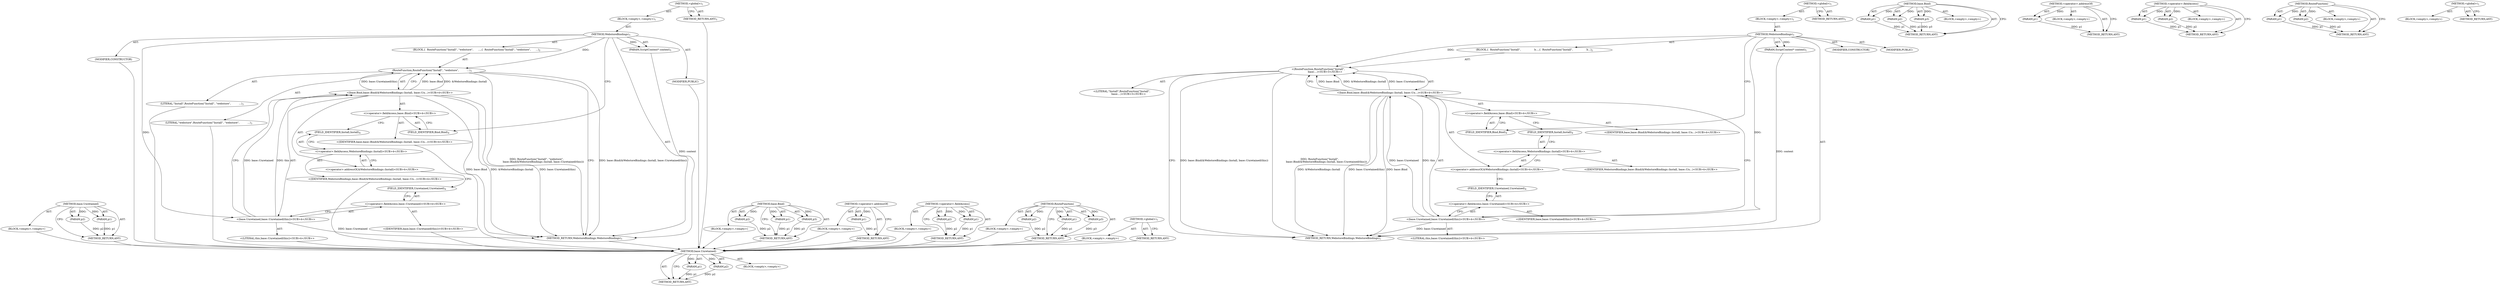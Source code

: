 digraph "&lt;global&gt;" {
vulnerable_71 [label=<(METHOD,base.Unretained)>];
vulnerable_72 [label=<(PARAM,p1)>];
vulnerable_73 [label=<(PARAM,p2)>];
vulnerable_74 [label=<(BLOCK,&lt;empty&gt;,&lt;empty&gt;)>];
vulnerable_75 [label=<(METHOD_RETURN,ANY)>];
vulnerable_6 [label=<(METHOD,&lt;global&gt;)<SUB>1</SUB>>];
vulnerable_7 [label=<(BLOCK,&lt;empty&gt;,&lt;empty&gt;)<SUB>1</SUB>>];
vulnerable_8 [label=<(METHOD,WebstoreBindings)<SUB>1</SUB>>];
vulnerable_9 [label=<(PARAM,ScriptContext* context)<SUB>1</SUB>>];
vulnerable_10 [label=<(BLOCK,{
  RouteFunction(&quot;Install&quot;,
                 b...,{
  RouteFunction(&quot;Install&quot;,
                 b...)<SUB>2</SUB>>];
vulnerable_11 [label="<(RouteFunction,RouteFunction(&quot;Install&quot;,
                 base:...)<SUB>3</SUB>>"];
vulnerable_12 [label="<(LITERAL,&quot;Install&quot;,RouteFunction(&quot;Install&quot;,
                 base:...)<SUB>3</SUB>>"];
vulnerable_13 [label="<(base.Bind,base::Bind(&amp;WebstoreBindings::Install, base::Un...)<SUB>4</SUB>>"];
vulnerable_14 [label="<(&lt;operator&gt;.fieldAccess,base::Bind)<SUB>4</SUB>>"];
vulnerable_15 [label="<(IDENTIFIER,base,base::Bind(&amp;WebstoreBindings::Install, base::Un...)<SUB>4</SUB>>"];
vulnerable_16 [label=<(FIELD_IDENTIFIER,Bind,Bind)<SUB>4</SUB>>];
vulnerable_17 [label="<(&lt;operator&gt;.addressOf,&amp;WebstoreBindings::Install)<SUB>4</SUB>>"];
vulnerable_18 [label="<(&lt;operator&gt;.fieldAccess,WebstoreBindings::Install)<SUB>4</SUB>>"];
vulnerable_19 [label="<(IDENTIFIER,WebstoreBindings,base::Bind(&amp;WebstoreBindings::Install, base::Un...)<SUB>4</SUB>>"];
vulnerable_20 [label=<(FIELD_IDENTIFIER,Install,Install)<SUB>4</SUB>>];
vulnerable_21 [label="<(base.Unretained,base::Unretained(this))<SUB>4</SUB>>"];
vulnerable_22 [label="<(&lt;operator&gt;.fieldAccess,base::Unretained)<SUB>4</SUB>>"];
vulnerable_23 [label="<(IDENTIFIER,base,base::Unretained(this))<SUB>4</SUB>>"];
vulnerable_24 [label=<(FIELD_IDENTIFIER,Unretained,Unretained)<SUB>4</SUB>>];
vulnerable_25 [label="<(LITERAL,this,base::Unretained(this))<SUB>4</SUB>>"];
vulnerable_26 [label=<(MODIFIER,CONSTRUCTOR)>];
vulnerable_27 [label=<(MODIFIER,PUBLIC)>];
vulnerable_28 [label=<(METHOD_RETURN,WebstoreBindings.WebstoreBindings)<SUB>1</SUB>>];
vulnerable_30 [label=<(METHOD_RETURN,ANY)<SUB>1</SUB>>];
vulnerable_56 [label=<(METHOD,base.Bind)>];
vulnerable_57 [label=<(PARAM,p1)>];
vulnerable_58 [label=<(PARAM,p2)>];
vulnerable_59 [label=<(PARAM,p3)>];
vulnerable_60 [label=<(BLOCK,&lt;empty&gt;,&lt;empty&gt;)>];
vulnerable_61 [label=<(METHOD_RETURN,ANY)>];
vulnerable_67 [label=<(METHOD,&lt;operator&gt;.addressOf)>];
vulnerable_68 [label=<(PARAM,p1)>];
vulnerable_69 [label=<(BLOCK,&lt;empty&gt;,&lt;empty&gt;)>];
vulnerable_70 [label=<(METHOD_RETURN,ANY)>];
vulnerable_62 [label=<(METHOD,&lt;operator&gt;.fieldAccess)>];
vulnerable_63 [label=<(PARAM,p1)>];
vulnerable_64 [label=<(PARAM,p2)>];
vulnerable_65 [label=<(BLOCK,&lt;empty&gt;,&lt;empty&gt;)>];
vulnerable_66 [label=<(METHOD_RETURN,ANY)>];
vulnerable_51 [label=<(METHOD,RouteFunction)>];
vulnerable_52 [label=<(PARAM,p1)>];
vulnerable_53 [label=<(PARAM,p2)>];
vulnerable_54 [label=<(BLOCK,&lt;empty&gt;,&lt;empty&gt;)>];
vulnerable_55 [label=<(METHOD_RETURN,ANY)>];
vulnerable_45 [label=<(METHOD,&lt;global&gt;)<SUB>1</SUB>>];
vulnerable_46 [label=<(BLOCK,&lt;empty&gt;,&lt;empty&gt;)>];
vulnerable_47 [label=<(METHOD_RETURN,ANY)>];
fixed_75 [label=<(METHOD,base.Unretained)>];
fixed_76 [label=<(PARAM,p1)>];
fixed_77 [label=<(PARAM,p2)>];
fixed_78 [label=<(BLOCK,&lt;empty&gt;,&lt;empty&gt;)>];
fixed_79 [label=<(METHOD_RETURN,ANY)>];
fixed_6 [label=<(METHOD,&lt;global&gt;)<SUB>1</SUB>>];
fixed_7 [label=<(BLOCK,&lt;empty&gt;,&lt;empty&gt;)<SUB>1</SUB>>];
fixed_8 [label=<(METHOD,WebstoreBindings)<SUB>1</SUB>>];
fixed_9 [label=<(PARAM,ScriptContext* context)<SUB>1</SUB>>];
fixed_10 [label=<(BLOCK,{
  RouteFunction(&quot;Install&quot;, &quot;webstore&quot;,
      ...,{
  RouteFunction(&quot;Install&quot;, &quot;webstore&quot;,
      ...)<SUB>2</SUB>>];
fixed_11 [label=<(RouteFunction,RouteFunction(&quot;Install&quot;, &quot;webstore&quot;,
          ...)<SUB>3</SUB>>];
fixed_12 [label=<(LITERAL,&quot;Install&quot;,RouteFunction(&quot;Install&quot;, &quot;webstore&quot;,
          ...)<SUB>3</SUB>>];
fixed_13 [label=<(LITERAL,&quot;webstore&quot;,RouteFunction(&quot;Install&quot;, &quot;webstore&quot;,
          ...)<SUB>3</SUB>>];
fixed_14 [label="<(base.Bind,base::Bind(&amp;WebstoreBindings::Install, base::Un...)<SUB>4</SUB>>"];
fixed_15 [label="<(&lt;operator&gt;.fieldAccess,base::Bind)<SUB>4</SUB>>"];
fixed_16 [label="<(IDENTIFIER,base,base::Bind(&amp;WebstoreBindings::Install, base::Un...)<SUB>4</SUB>>"];
fixed_17 [label=<(FIELD_IDENTIFIER,Bind,Bind)<SUB>4</SUB>>];
fixed_18 [label="<(&lt;operator&gt;.addressOf,&amp;WebstoreBindings::Install)<SUB>4</SUB>>"];
fixed_19 [label="<(&lt;operator&gt;.fieldAccess,WebstoreBindings::Install)<SUB>4</SUB>>"];
fixed_20 [label="<(IDENTIFIER,WebstoreBindings,base::Bind(&amp;WebstoreBindings::Install, base::Un...)<SUB>4</SUB>>"];
fixed_21 [label=<(FIELD_IDENTIFIER,Install,Install)<SUB>4</SUB>>];
fixed_22 [label="<(base.Unretained,base::Unretained(this))<SUB>4</SUB>>"];
fixed_23 [label="<(&lt;operator&gt;.fieldAccess,base::Unretained)<SUB>4</SUB>>"];
fixed_24 [label="<(IDENTIFIER,base,base::Unretained(this))<SUB>4</SUB>>"];
fixed_25 [label=<(FIELD_IDENTIFIER,Unretained,Unretained)<SUB>4</SUB>>];
fixed_26 [label="<(LITERAL,this,base::Unretained(this))<SUB>4</SUB>>"];
fixed_27 [label=<(MODIFIER,CONSTRUCTOR)>];
fixed_28 [label=<(MODIFIER,PUBLIC)>];
fixed_29 [label=<(METHOD_RETURN,WebstoreBindings.WebstoreBindings)<SUB>1</SUB>>];
fixed_31 [label=<(METHOD_RETURN,ANY)<SUB>1</SUB>>];
fixed_60 [label=<(METHOD,base.Bind)>];
fixed_61 [label=<(PARAM,p1)>];
fixed_62 [label=<(PARAM,p2)>];
fixed_63 [label=<(PARAM,p3)>];
fixed_64 [label=<(BLOCK,&lt;empty&gt;,&lt;empty&gt;)>];
fixed_65 [label=<(METHOD_RETURN,ANY)>];
fixed_71 [label=<(METHOD,&lt;operator&gt;.addressOf)>];
fixed_72 [label=<(PARAM,p1)>];
fixed_73 [label=<(BLOCK,&lt;empty&gt;,&lt;empty&gt;)>];
fixed_74 [label=<(METHOD_RETURN,ANY)>];
fixed_66 [label=<(METHOD,&lt;operator&gt;.fieldAccess)>];
fixed_67 [label=<(PARAM,p1)>];
fixed_68 [label=<(PARAM,p2)>];
fixed_69 [label=<(BLOCK,&lt;empty&gt;,&lt;empty&gt;)>];
fixed_70 [label=<(METHOD_RETURN,ANY)>];
fixed_54 [label=<(METHOD,RouteFunction)>];
fixed_55 [label=<(PARAM,p1)>];
fixed_56 [label=<(PARAM,p2)>];
fixed_57 [label=<(PARAM,p3)>];
fixed_58 [label=<(BLOCK,&lt;empty&gt;,&lt;empty&gt;)>];
fixed_59 [label=<(METHOD_RETURN,ANY)>];
fixed_48 [label=<(METHOD,&lt;global&gt;)<SUB>1</SUB>>];
fixed_49 [label=<(BLOCK,&lt;empty&gt;,&lt;empty&gt;)>];
fixed_50 [label=<(METHOD_RETURN,ANY)>];
vulnerable_71 -> vulnerable_72  [key=0, label="AST: "];
vulnerable_71 -> vulnerable_72  [key=1, label="DDG: "];
vulnerable_71 -> vulnerable_74  [key=0, label="AST: "];
vulnerable_71 -> vulnerable_73  [key=0, label="AST: "];
vulnerable_71 -> vulnerable_73  [key=1, label="DDG: "];
vulnerable_71 -> vulnerable_75  [key=0, label="AST: "];
vulnerable_71 -> vulnerable_75  [key=1, label="CFG: "];
vulnerable_72 -> vulnerable_75  [key=0, label="DDG: p1"];
vulnerable_73 -> vulnerable_75  [key=0, label="DDG: p2"];
vulnerable_6 -> vulnerable_7  [key=0, label="AST: "];
vulnerable_6 -> vulnerable_30  [key=0, label="AST: "];
vulnerable_6 -> vulnerable_30  [key=1, label="CFG: "];
vulnerable_7 -> vulnerable_8  [key=0, label="AST: "];
vulnerable_8 -> vulnerable_9  [key=0, label="AST: "];
vulnerable_8 -> vulnerable_9  [key=1, label="DDG: "];
vulnerable_8 -> vulnerable_10  [key=0, label="AST: "];
vulnerable_8 -> vulnerable_26  [key=0, label="AST: "];
vulnerable_8 -> vulnerable_27  [key=0, label="AST: "];
vulnerable_8 -> vulnerable_28  [key=0, label="AST: "];
vulnerable_8 -> vulnerable_16  [key=0, label="CFG: "];
vulnerable_8 -> vulnerable_11  [key=0, label="DDG: "];
vulnerable_8 -> vulnerable_21  [key=0, label="DDG: "];
vulnerable_9 -> vulnerable_28  [key=0, label="DDG: context"];
vulnerable_10 -> vulnerable_11  [key=0, label="AST: "];
vulnerable_11 -> vulnerable_12  [key=0, label="AST: "];
vulnerable_11 -> vulnerable_13  [key=0, label="AST: "];
vulnerable_11 -> vulnerable_28  [key=0, label="CFG: "];
vulnerable_11 -> vulnerable_28  [key=1, label="DDG: base::Bind(&amp;WebstoreBindings::Install, base::Unretained(this))"];
vulnerable_11 -> vulnerable_28  [key=2, label="DDG: RouteFunction(&quot;Install&quot;,
                 base::Bind(&amp;WebstoreBindings::Install, base::Unretained(this)))"];
vulnerable_13 -> vulnerable_14  [key=0, label="AST: "];
vulnerable_13 -> vulnerable_17  [key=0, label="AST: "];
vulnerable_13 -> vulnerable_21  [key=0, label="AST: "];
vulnerable_13 -> vulnerable_11  [key=0, label="CFG: "];
vulnerable_13 -> vulnerable_11  [key=1, label="DDG: base::Bind"];
vulnerable_13 -> vulnerable_11  [key=2, label="DDG: &amp;WebstoreBindings::Install"];
vulnerable_13 -> vulnerable_11  [key=3, label="DDG: base::Unretained(this)"];
vulnerable_13 -> vulnerable_28  [key=0, label="DDG: base::Bind"];
vulnerable_13 -> vulnerable_28  [key=1, label="DDG: &amp;WebstoreBindings::Install"];
vulnerable_13 -> vulnerable_28  [key=2, label="DDG: base::Unretained(this)"];
vulnerable_14 -> vulnerable_15  [key=0, label="AST: "];
vulnerable_14 -> vulnerable_16  [key=0, label="AST: "];
vulnerable_14 -> vulnerable_20  [key=0, label="CFG: "];
vulnerable_16 -> vulnerable_14  [key=0, label="CFG: "];
vulnerable_17 -> vulnerable_18  [key=0, label="AST: "];
vulnerable_17 -> vulnerable_24  [key=0, label="CFG: "];
vulnerable_18 -> vulnerable_19  [key=0, label="AST: "];
vulnerable_18 -> vulnerable_20  [key=0, label="AST: "];
vulnerable_18 -> vulnerable_17  [key=0, label="CFG: "];
vulnerable_20 -> vulnerable_18  [key=0, label="CFG: "];
vulnerable_21 -> vulnerable_22  [key=0, label="AST: "];
vulnerable_21 -> vulnerable_25  [key=0, label="AST: "];
vulnerable_21 -> vulnerable_13  [key=0, label="CFG: "];
vulnerable_21 -> vulnerable_13  [key=1, label="DDG: base::Unretained"];
vulnerable_21 -> vulnerable_13  [key=2, label="DDG: this"];
vulnerable_21 -> vulnerable_28  [key=0, label="DDG: base::Unretained"];
vulnerable_22 -> vulnerable_23  [key=0, label="AST: "];
vulnerable_22 -> vulnerable_24  [key=0, label="AST: "];
vulnerable_22 -> vulnerable_21  [key=0, label="CFG: "];
vulnerable_24 -> vulnerable_22  [key=0, label="CFG: "];
vulnerable_56 -> vulnerable_57  [key=0, label="AST: "];
vulnerable_56 -> vulnerable_57  [key=1, label="DDG: "];
vulnerable_56 -> vulnerable_60  [key=0, label="AST: "];
vulnerable_56 -> vulnerable_58  [key=0, label="AST: "];
vulnerable_56 -> vulnerable_58  [key=1, label="DDG: "];
vulnerable_56 -> vulnerable_61  [key=0, label="AST: "];
vulnerable_56 -> vulnerable_61  [key=1, label="CFG: "];
vulnerable_56 -> vulnerable_59  [key=0, label="AST: "];
vulnerable_56 -> vulnerable_59  [key=1, label="DDG: "];
vulnerable_57 -> vulnerable_61  [key=0, label="DDG: p1"];
vulnerable_58 -> vulnerable_61  [key=0, label="DDG: p2"];
vulnerable_59 -> vulnerable_61  [key=0, label="DDG: p3"];
vulnerable_67 -> vulnerable_68  [key=0, label="AST: "];
vulnerable_67 -> vulnerable_68  [key=1, label="DDG: "];
vulnerable_67 -> vulnerable_69  [key=0, label="AST: "];
vulnerable_67 -> vulnerable_70  [key=0, label="AST: "];
vulnerable_67 -> vulnerable_70  [key=1, label="CFG: "];
vulnerable_68 -> vulnerable_70  [key=0, label="DDG: p1"];
vulnerable_62 -> vulnerable_63  [key=0, label="AST: "];
vulnerable_62 -> vulnerable_63  [key=1, label="DDG: "];
vulnerable_62 -> vulnerable_65  [key=0, label="AST: "];
vulnerable_62 -> vulnerable_64  [key=0, label="AST: "];
vulnerable_62 -> vulnerable_64  [key=1, label="DDG: "];
vulnerable_62 -> vulnerable_66  [key=0, label="AST: "];
vulnerable_62 -> vulnerable_66  [key=1, label="CFG: "];
vulnerable_63 -> vulnerable_66  [key=0, label="DDG: p1"];
vulnerable_64 -> vulnerable_66  [key=0, label="DDG: p2"];
vulnerable_51 -> vulnerable_52  [key=0, label="AST: "];
vulnerable_51 -> vulnerable_52  [key=1, label="DDG: "];
vulnerable_51 -> vulnerable_54  [key=0, label="AST: "];
vulnerable_51 -> vulnerable_53  [key=0, label="AST: "];
vulnerable_51 -> vulnerable_53  [key=1, label="DDG: "];
vulnerable_51 -> vulnerable_55  [key=0, label="AST: "];
vulnerable_51 -> vulnerable_55  [key=1, label="CFG: "];
vulnerable_52 -> vulnerable_55  [key=0, label="DDG: p1"];
vulnerable_53 -> vulnerable_55  [key=0, label="DDG: p2"];
vulnerable_45 -> vulnerable_46  [key=0, label="AST: "];
vulnerable_45 -> vulnerable_47  [key=0, label="AST: "];
vulnerable_45 -> vulnerable_47  [key=1, label="CFG: "];
fixed_75 -> fixed_76  [key=0, label="AST: "];
fixed_75 -> fixed_76  [key=1, label="DDG: "];
fixed_75 -> fixed_78  [key=0, label="AST: "];
fixed_75 -> fixed_77  [key=0, label="AST: "];
fixed_75 -> fixed_77  [key=1, label="DDG: "];
fixed_75 -> fixed_79  [key=0, label="AST: "];
fixed_75 -> fixed_79  [key=1, label="CFG: "];
fixed_76 -> fixed_79  [key=0, label="DDG: p1"];
fixed_77 -> fixed_79  [key=0, label="DDG: p2"];
fixed_78 -> vulnerable_71  [key=0];
fixed_79 -> vulnerable_71  [key=0];
fixed_6 -> fixed_7  [key=0, label="AST: "];
fixed_6 -> fixed_31  [key=0, label="AST: "];
fixed_6 -> fixed_31  [key=1, label="CFG: "];
fixed_7 -> fixed_8  [key=0, label="AST: "];
fixed_8 -> fixed_9  [key=0, label="AST: "];
fixed_8 -> fixed_9  [key=1, label="DDG: "];
fixed_8 -> fixed_10  [key=0, label="AST: "];
fixed_8 -> fixed_27  [key=0, label="AST: "];
fixed_8 -> fixed_28  [key=0, label="AST: "];
fixed_8 -> fixed_29  [key=0, label="AST: "];
fixed_8 -> fixed_17  [key=0, label="CFG: "];
fixed_8 -> fixed_11  [key=0, label="DDG: "];
fixed_8 -> fixed_22  [key=0, label="DDG: "];
fixed_9 -> fixed_29  [key=0, label="DDG: context"];
fixed_10 -> fixed_11  [key=0, label="AST: "];
fixed_11 -> fixed_12  [key=0, label="AST: "];
fixed_11 -> fixed_13  [key=0, label="AST: "];
fixed_11 -> fixed_14  [key=0, label="AST: "];
fixed_11 -> fixed_29  [key=0, label="CFG: "];
fixed_11 -> fixed_29  [key=1, label="DDG: base::Bind(&amp;WebstoreBindings::Install, base::Unretained(this))"];
fixed_11 -> fixed_29  [key=2, label="DDG: RouteFunction(&quot;Install&quot;, &quot;webstore&quot;,
                 base::Bind(&amp;WebstoreBindings::Install, base::Unretained(this)))"];
fixed_12 -> vulnerable_71  [key=0];
fixed_13 -> vulnerable_71  [key=0];
fixed_14 -> fixed_15  [key=0, label="AST: "];
fixed_14 -> fixed_18  [key=0, label="AST: "];
fixed_14 -> fixed_22  [key=0, label="AST: "];
fixed_14 -> fixed_11  [key=0, label="CFG: "];
fixed_14 -> fixed_11  [key=1, label="DDG: base::Bind"];
fixed_14 -> fixed_11  [key=2, label="DDG: &amp;WebstoreBindings::Install"];
fixed_14 -> fixed_11  [key=3, label="DDG: base::Unretained(this)"];
fixed_14 -> fixed_29  [key=0, label="DDG: base::Bind"];
fixed_14 -> fixed_29  [key=1, label="DDG: &amp;WebstoreBindings::Install"];
fixed_14 -> fixed_29  [key=2, label="DDG: base::Unretained(this)"];
fixed_15 -> fixed_16  [key=0, label="AST: "];
fixed_15 -> fixed_17  [key=0, label="AST: "];
fixed_15 -> fixed_21  [key=0, label="CFG: "];
fixed_16 -> vulnerable_71  [key=0];
fixed_17 -> fixed_15  [key=0, label="CFG: "];
fixed_18 -> fixed_19  [key=0, label="AST: "];
fixed_18 -> fixed_25  [key=0, label="CFG: "];
fixed_19 -> fixed_20  [key=0, label="AST: "];
fixed_19 -> fixed_21  [key=0, label="AST: "];
fixed_19 -> fixed_18  [key=0, label="CFG: "];
fixed_20 -> vulnerable_71  [key=0];
fixed_21 -> fixed_19  [key=0, label="CFG: "];
fixed_22 -> fixed_23  [key=0, label="AST: "];
fixed_22 -> fixed_26  [key=0, label="AST: "];
fixed_22 -> fixed_14  [key=0, label="CFG: "];
fixed_22 -> fixed_14  [key=1, label="DDG: base::Unretained"];
fixed_22 -> fixed_14  [key=2, label="DDG: this"];
fixed_22 -> fixed_29  [key=0, label="DDG: base::Unretained"];
fixed_23 -> fixed_24  [key=0, label="AST: "];
fixed_23 -> fixed_25  [key=0, label="AST: "];
fixed_23 -> fixed_22  [key=0, label="CFG: "];
fixed_24 -> vulnerable_71  [key=0];
fixed_25 -> fixed_23  [key=0, label="CFG: "];
fixed_26 -> vulnerable_71  [key=0];
fixed_27 -> vulnerable_71  [key=0];
fixed_28 -> vulnerable_71  [key=0];
fixed_29 -> vulnerable_71  [key=0];
fixed_31 -> vulnerable_71  [key=0];
fixed_60 -> fixed_61  [key=0, label="AST: "];
fixed_60 -> fixed_61  [key=1, label="DDG: "];
fixed_60 -> fixed_64  [key=0, label="AST: "];
fixed_60 -> fixed_62  [key=0, label="AST: "];
fixed_60 -> fixed_62  [key=1, label="DDG: "];
fixed_60 -> fixed_65  [key=0, label="AST: "];
fixed_60 -> fixed_65  [key=1, label="CFG: "];
fixed_60 -> fixed_63  [key=0, label="AST: "];
fixed_60 -> fixed_63  [key=1, label="DDG: "];
fixed_61 -> fixed_65  [key=0, label="DDG: p1"];
fixed_62 -> fixed_65  [key=0, label="DDG: p2"];
fixed_63 -> fixed_65  [key=0, label="DDG: p3"];
fixed_64 -> vulnerable_71  [key=0];
fixed_65 -> vulnerable_71  [key=0];
fixed_71 -> fixed_72  [key=0, label="AST: "];
fixed_71 -> fixed_72  [key=1, label="DDG: "];
fixed_71 -> fixed_73  [key=0, label="AST: "];
fixed_71 -> fixed_74  [key=0, label="AST: "];
fixed_71 -> fixed_74  [key=1, label="CFG: "];
fixed_72 -> fixed_74  [key=0, label="DDG: p1"];
fixed_73 -> vulnerable_71  [key=0];
fixed_74 -> vulnerable_71  [key=0];
fixed_66 -> fixed_67  [key=0, label="AST: "];
fixed_66 -> fixed_67  [key=1, label="DDG: "];
fixed_66 -> fixed_69  [key=0, label="AST: "];
fixed_66 -> fixed_68  [key=0, label="AST: "];
fixed_66 -> fixed_68  [key=1, label="DDG: "];
fixed_66 -> fixed_70  [key=0, label="AST: "];
fixed_66 -> fixed_70  [key=1, label="CFG: "];
fixed_67 -> fixed_70  [key=0, label="DDG: p1"];
fixed_68 -> fixed_70  [key=0, label="DDG: p2"];
fixed_69 -> vulnerable_71  [key=0];
fixed_70 -> vulnerable_71  [key=0];
fixed_54 -> fixed_55  [key=0, label="AST: "];
fixed_54 -> fixed_55  [key=1, label="DDG: "];
fixed_54 -> fixed_58  [key=0, label="AST: "];
fixed_54 -> fixed_56  [key=0, label="AST: "];
fixed_54 -> fixed_56  [key=1, label="DDG: "];
fixed_54 -> fixed_59  [key=0, label="AST: "];
fixed_54 -> fixed_59  [key=1, label="CFG: "];
fixed_54 -> fixed_57  [key=0, label="AST: "];
fixed_54 -> fixed_57  [key=1, label="DDG: "];
fixed_55 -> fixed_59  [key=0, label="DDG: p1"];
fixed_56 -> fixed_59  [key=0, label="DDG: p2"];
fixed_57 -> fixed_59  [key=0, label="DDG: p3"];
fixed_58 -> vulnerable_71  [key=0];
fixed_59 -> vulnerable_71  [key=0];
fixed_48 -> fixed_49  [key=0, label="AST: "];
fixed_48 -> fixed_50  [key=0, label="AST: "];
fixed_48 -> fixed_50  [key=1, label="CFG: "];
fixed_49 -> vulnerable_71  [key=0];
fixed_50 -> vulnerable_71  [key=0];
}
